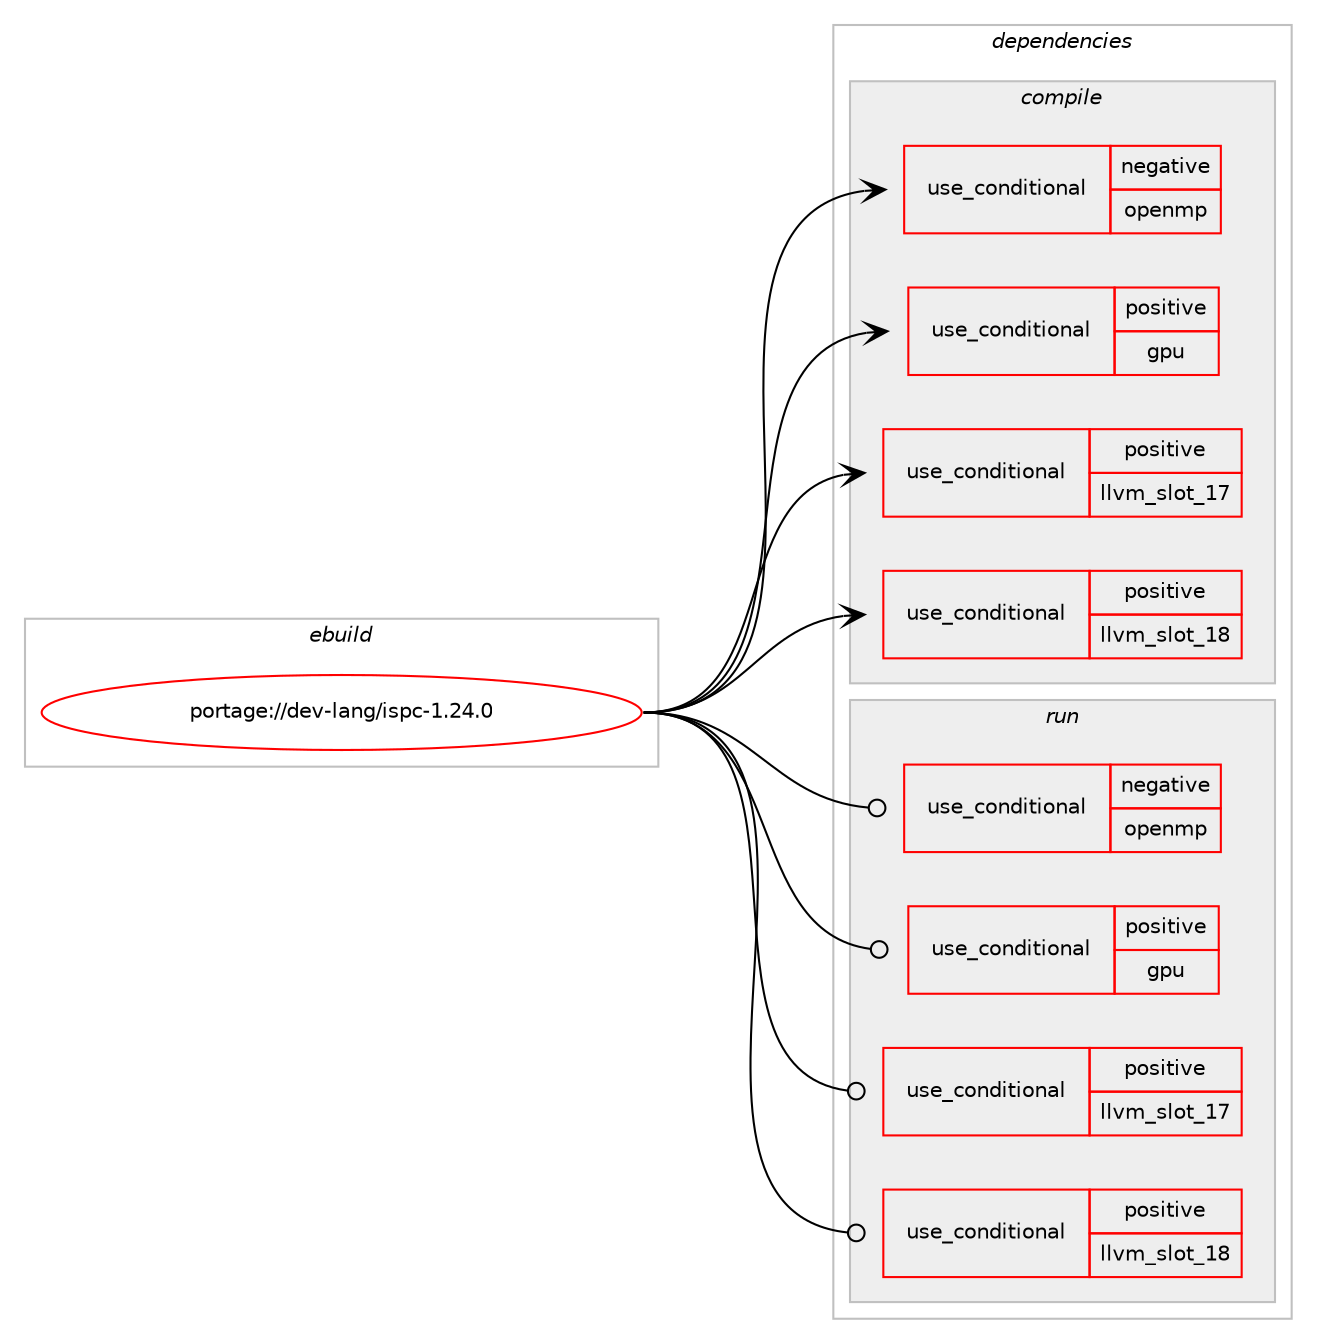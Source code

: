 digraph prolog {

# *************
# Graph options
# *************

newrank=true;
concentrate=true;
compound=true;
graph [rankdir=LR,fontname=Helvetica,fontsize=10,ranksep=1.5];#, ranksep=2.5, nodesep=0.2];
edge  [arrowhead=vee];
node  [fontname=Helvetica,fontsize=10];

# **********
# The ebuild
# **********

subgraph cluster_leftcol {
color=gray;
rank=same;
label=<<i>ebuild</i>>;
id [label="portage://dev-lang/ispc-1.24.0", color=red, width=4, href="../dev-lang/ispc-1.24.0.svg"];
}

# ****************
# The dependencies
# ****************

subgraph cluster_midcol {
color=gray;
label=<<i>dependencies</i>>;
subgraph cluster_compile {
fillcolor="#eeeeee";
style=filled;
label=<<i>compile</i>>;
subgraph cond22346 {
dependency50315 [label=<<TABLE BORDER="0" CELLBORDER="1" CELLSPACING="0" CELLPADDING="4"><TR><TD ROWSPAN="3" CELLPADDING="10">use_conditional</TD></TR><TR><TD>negative</TD></TR><TR><TD>openmp</TD></TR></TABLE>>, shape=none, color=red];
# *** BEGIN UNKNOWN DEPENDENCY TYPE (TODO) ***
# dependency50315 -> package_dependency(portage://dev-lang/ispc-1.24.0,install,no,dev-cpp,tbb,none,[,,],any_same_slot,[])
# *** END UNKNOWN DEPENDENCY TYPE (TODO) ***

}
id:e -> dependency50315:w [weight=20,style="solid",arrowhead="vee"];
subgraph cond22347 {
dependency50316 [label=<<TABLE BORDER="0" CELLBORDER="1" CELLSPACING="0" CELLPADDING="4"><TR><TD ROWSPAN="3" CELLPADDING="10">use_conditional</TD></TR><TR><TD>positive</TD></TR><TR><TD>gpu</TD></TR></TABLE>>, shape=none, color=red];
# *** BEGIN UNKNOWN DEPENDENCY TYPE (TODO) ***
# dependency50316 -> package_dependency(portage://dev-lang/ispc-1.24.0,install,no,dev-libs,level-zero,none,[,,],any_same_slot,[])
# *** END UNKNOWN DEPENDENCY TYPE (TODO) ***

}
id:e -> dependency50316:w [weight=20,style="solid",arrowhead="vee"];
subgraph cond22348 {
dependency50317 [label=<<TABLE BORDER="0" CELLBORDER="1" CELLSPACING="0" CELLPADDING="4"><TR><TD ROWSPAN="3" CELLPADDING="10">use_conditional</TD></TR><TR><TD>positive</TD></TR><TR><TD>llvm_slot_17</TD></TR></TABLE>>, shape=none, color=red];
# *** BEGIN UNKNOWN DEPENDENCY TYPE (TODO) ***
# dependency50317 -> package_dependency(portage://dev-lang/ispc-1.24.0,install,no,sys-devel,clang,none,[,,],[slot(17)],[])
# *** END UNKNOWN DEPENDENCY TYPE (TODO) ***

}
id:e -> dependency50317:w [weight=20,style="solid",arrowhead="vee"];
subgraph cond22349 {
dependency50318 [label=<<TABLE BORDER="0" CELLBORDER="1" CELLSPACING="0" CELLPADDING="4"><TR><TD ROWSPAN="3" CELLPADDING="10">use_conditional</TD></TR><TR><TD>positive</TD></TR><TR><TD>llvm_slot_18</TD></TR></TABLE>>, shape=none, color=red];
# *** BEGIN UNKNOWN DEPENDENCY TYPE (TODO) ***
# dependency50318 -> package_dependency(portage://dev-lang/ispc-1.24.0,install,no,sys-devel,clang,none,[,,],[slot(18)],[])
# *** END UNKNOWN DEPENDENCY TYPE (TODO) ***

}
id:e -> dependency50318:w [weight=20,style="solid",arrowhead="vee"];
# *** BEGIN UNKNOWN DEPENDENCY TYPE (TODO) ***
# id -> package_dependency(portage://dev-lang/ispc-1.24.0,install,no,sys-libs,ncurses,none,[,,],any_same_slot,[])
# *** END UNKNOWN DEPENDENCY TYPE (TODO) ***

}
subgraph cluster_compileandrun {
fillcolor="#eeeeee";
style=filled;
label=<<i>compile and run</i>>;
}
subgraph cluster_run {
fillcolor="#eeeeee";
style=filled;
label=<<i>run</i>>;
subgraph cond22350 {
dependency50319 [label=<<TABLE BORDER="0" CELLBORDER="1" CELLSPACING="0" CELLPADDING="4"><TR><TD ROWSPAN="3" CELLPADDING="10">use_conditional</TD></TR><TR><TD>negative</TD></TR><TR><TD>openmp</TD></TR></TABLE>>, shape=none, color=red];
# *** BEGIN UNKNOWN DEPENDENCY TYPE (TODO) ***
# dependency50319 -> package_dependency(portage://dev-lang/ispc-1.24.0,run,no,dev-cpp,tbb,none,[,,],any_same_slot,[])
# *** END UNKNOWN DEPENDENCY TYPE (TODO) ***

}
id:e -> dependency50319:w [weight=20,style="solid",arrowhead="odot"];
subgraph cond22351 {
dependency50320 [label=<<TABLE BORDER="0" CELLBORDER="1" CELLSPACING="0" CELLPADDING="4"><TR><TD ROWSPAN="3" CELLPADDING="10">use_conditional</TD></TR><TR><TD>positive</TD></TR><TR><TD>gpu</TD></TR></TABLE>>, shape=none, color=red];
# *** BEGIN UNKNOWN DEPENDENCY TYPE (TODO) ***
# dependency50320 -> package_dependency(portage://dev-lang/ispc-1.24.0,run,no,dev-libs,level-zero,none,[,,],any_same_slot,[])
# *** END UNKNOWN DEPENDENCY TYPE (TODO) ***

}
id:e -> dependency50320:w [weight=20,style="solid",arrowhead="odot"];
subgraph cond22352 {
dependency50321 [label=<<TABLE BORDER="0" CELLBORDER="1" CELLSPACING="0" CELLPADDING="4"><TR><TD ROWSPAN="3" CELLPADDING="10">use_conditional</TD></TR><TR><TD>positive</TD></TR><TR><TD>llvm_slot_17</TD></TR></TABLE>>, shape=none, color=red];
# *** BEGIN UNKNOWN DEPENDENCY TYPE (TODO) ***
# dependency50321 -> package_dependency(portage://dev-lang/ispc-1.24.0,run,no,sys-devel,clang,none,[,,],[slot(17)],[])
# *** END UNKNOWN DEPENDENCY TYPE (TODO) ***

}
id:e -> dependency50321:w [weight=20,style="solid",arrowhead="odot"];
subgraph cond22353 {
dependency50322 [label=<<TABLE BORDER="0" CELLBORDER="1" CELLSPACING="0" CELLPADDING="4"><TR><TD ROWSPAN="3" CELLPADDING="10">use_conditional</TD></TR><TR><TD>positive</TD></TR><TR><TD>llvm_slot_18</TD></TR></TABLE>>, shape=none, color=red];
# *** BEGIN UNKNOWN DEPENDENCY TYPE (TODO) ***
# dependency50322 -> package_dependency(portage://dev-lang/ispc-1.24.0,run,no,sys-devel,clang,none,[,,],[slot(18)],[])
# *** END UNKNOWN DEPENDENCY TYPE (TODO) ***

}
id:e -> dependency50322:w [weight=20,style="solid",arrowhead="odot"];
# *** BEGIN UNKNOWN DEPENDENCY TYPE (TODO) ***
# id -> package_dependency(portage://dev-lang/ispc-1.24.0,run,no,sys-libs,ncurses,none,[,,],any_same_slot,[])
# *** END UNKNOWN DEPENDENCY TYPE (TODO) ***

}
}

# **************
# The candidates
# **************

subgraph cluster_choices {
rank=same;
color=gray;
label=<<i>candidates</i>>;

}

}

